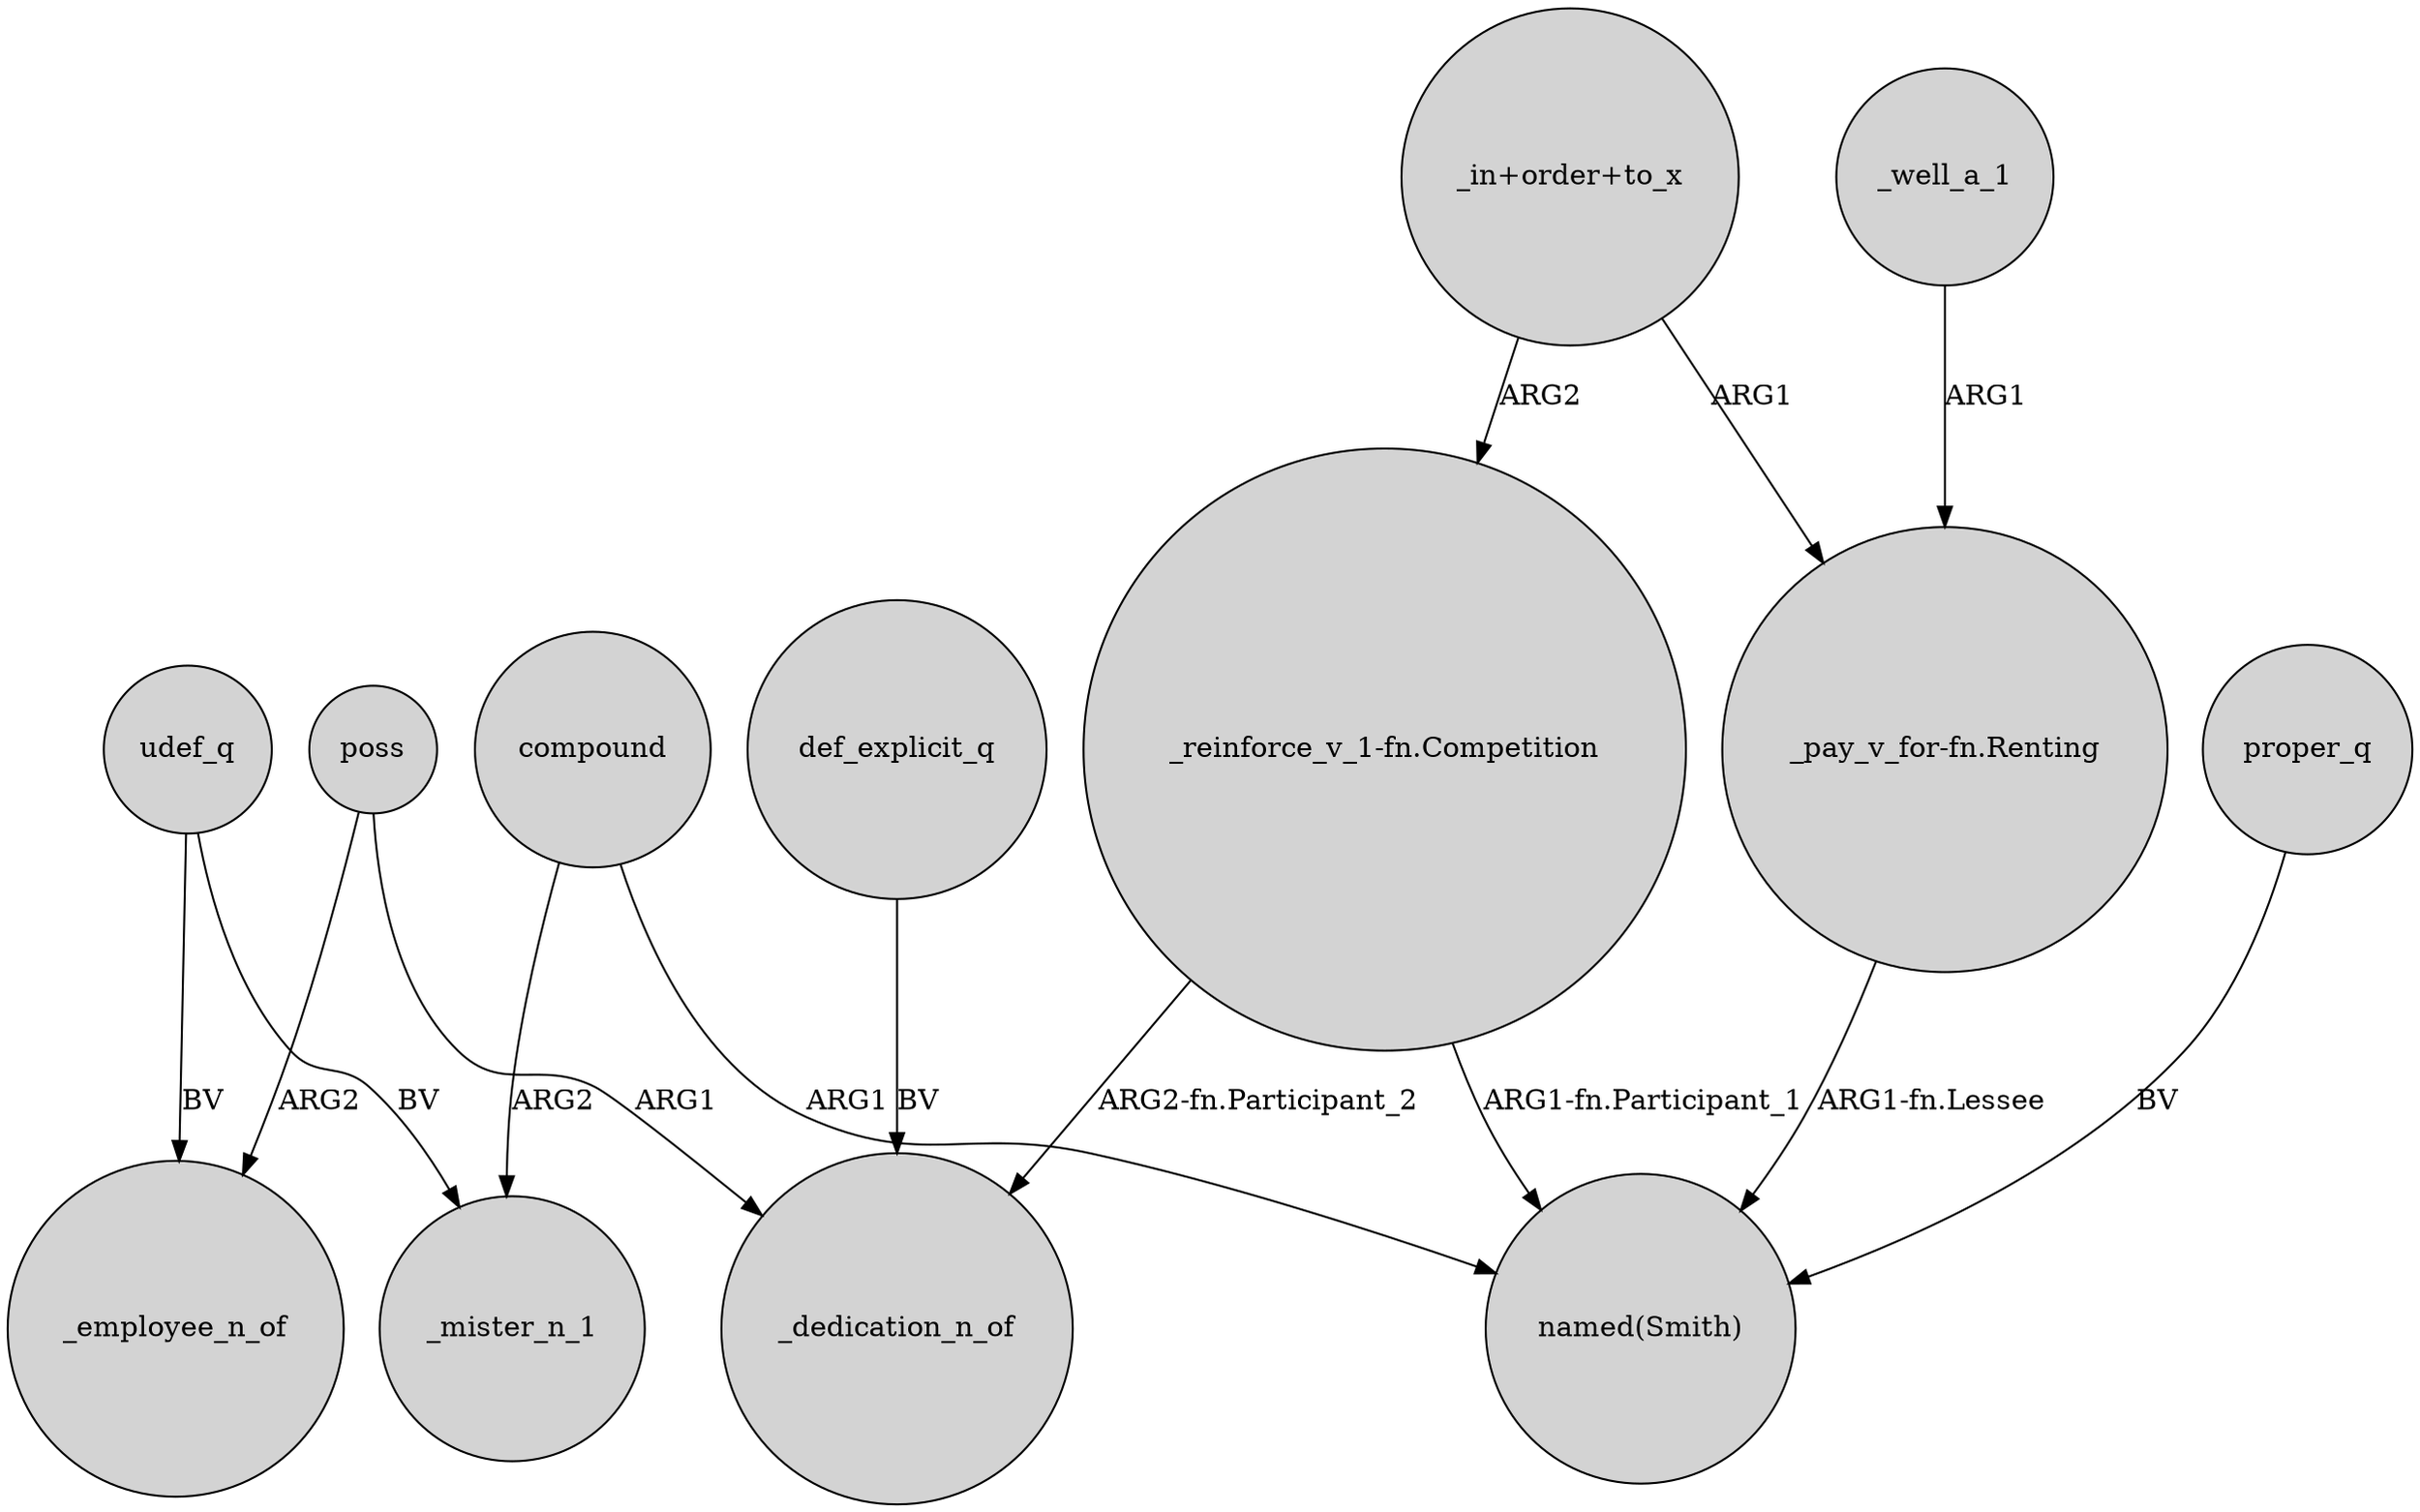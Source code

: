 digraph {
	node [shape=circle style=filled]
	poss -> _employee_n_of [label=ARG2]
	compound -> _mister_n_1 [label=ARG2]
	_well_a_1 -> "_pay_v_for-fn.Renting" [label=ARG1]
	udef_q -> _mister_n_1 [label=BV]
	"_reinforce_v_1-fn.Competition" -> "named(Smith)" [label="ARG1-fn.Participant_1"]
	proper_q -> "named(Smith)" [label=BV]
	"_in+order+to_x" -> "_reinforce_v_1-fn.Competition" [label=ARG2]
	compound -> "named(Smith)" [label=ARG1]
	def_explicit_q -> _dedication_n_of [label=BV]
	udef_q -> _employee_n_of [label=BV]
	"_in+order+to_x" -> "_pay_v_for-fn.Renting" [label=ARG1]
	"_pay_v_for-fn.Renting" -> "named(Smith)" [label="ARG1-fn.Lessee"]
	poss -> _dedication_n_of [label=ARG1]
	"_reinforce_v_1-fn.Competition" -> _dedication_n_of [label="ARG2-fn.Participant_2"]
}
